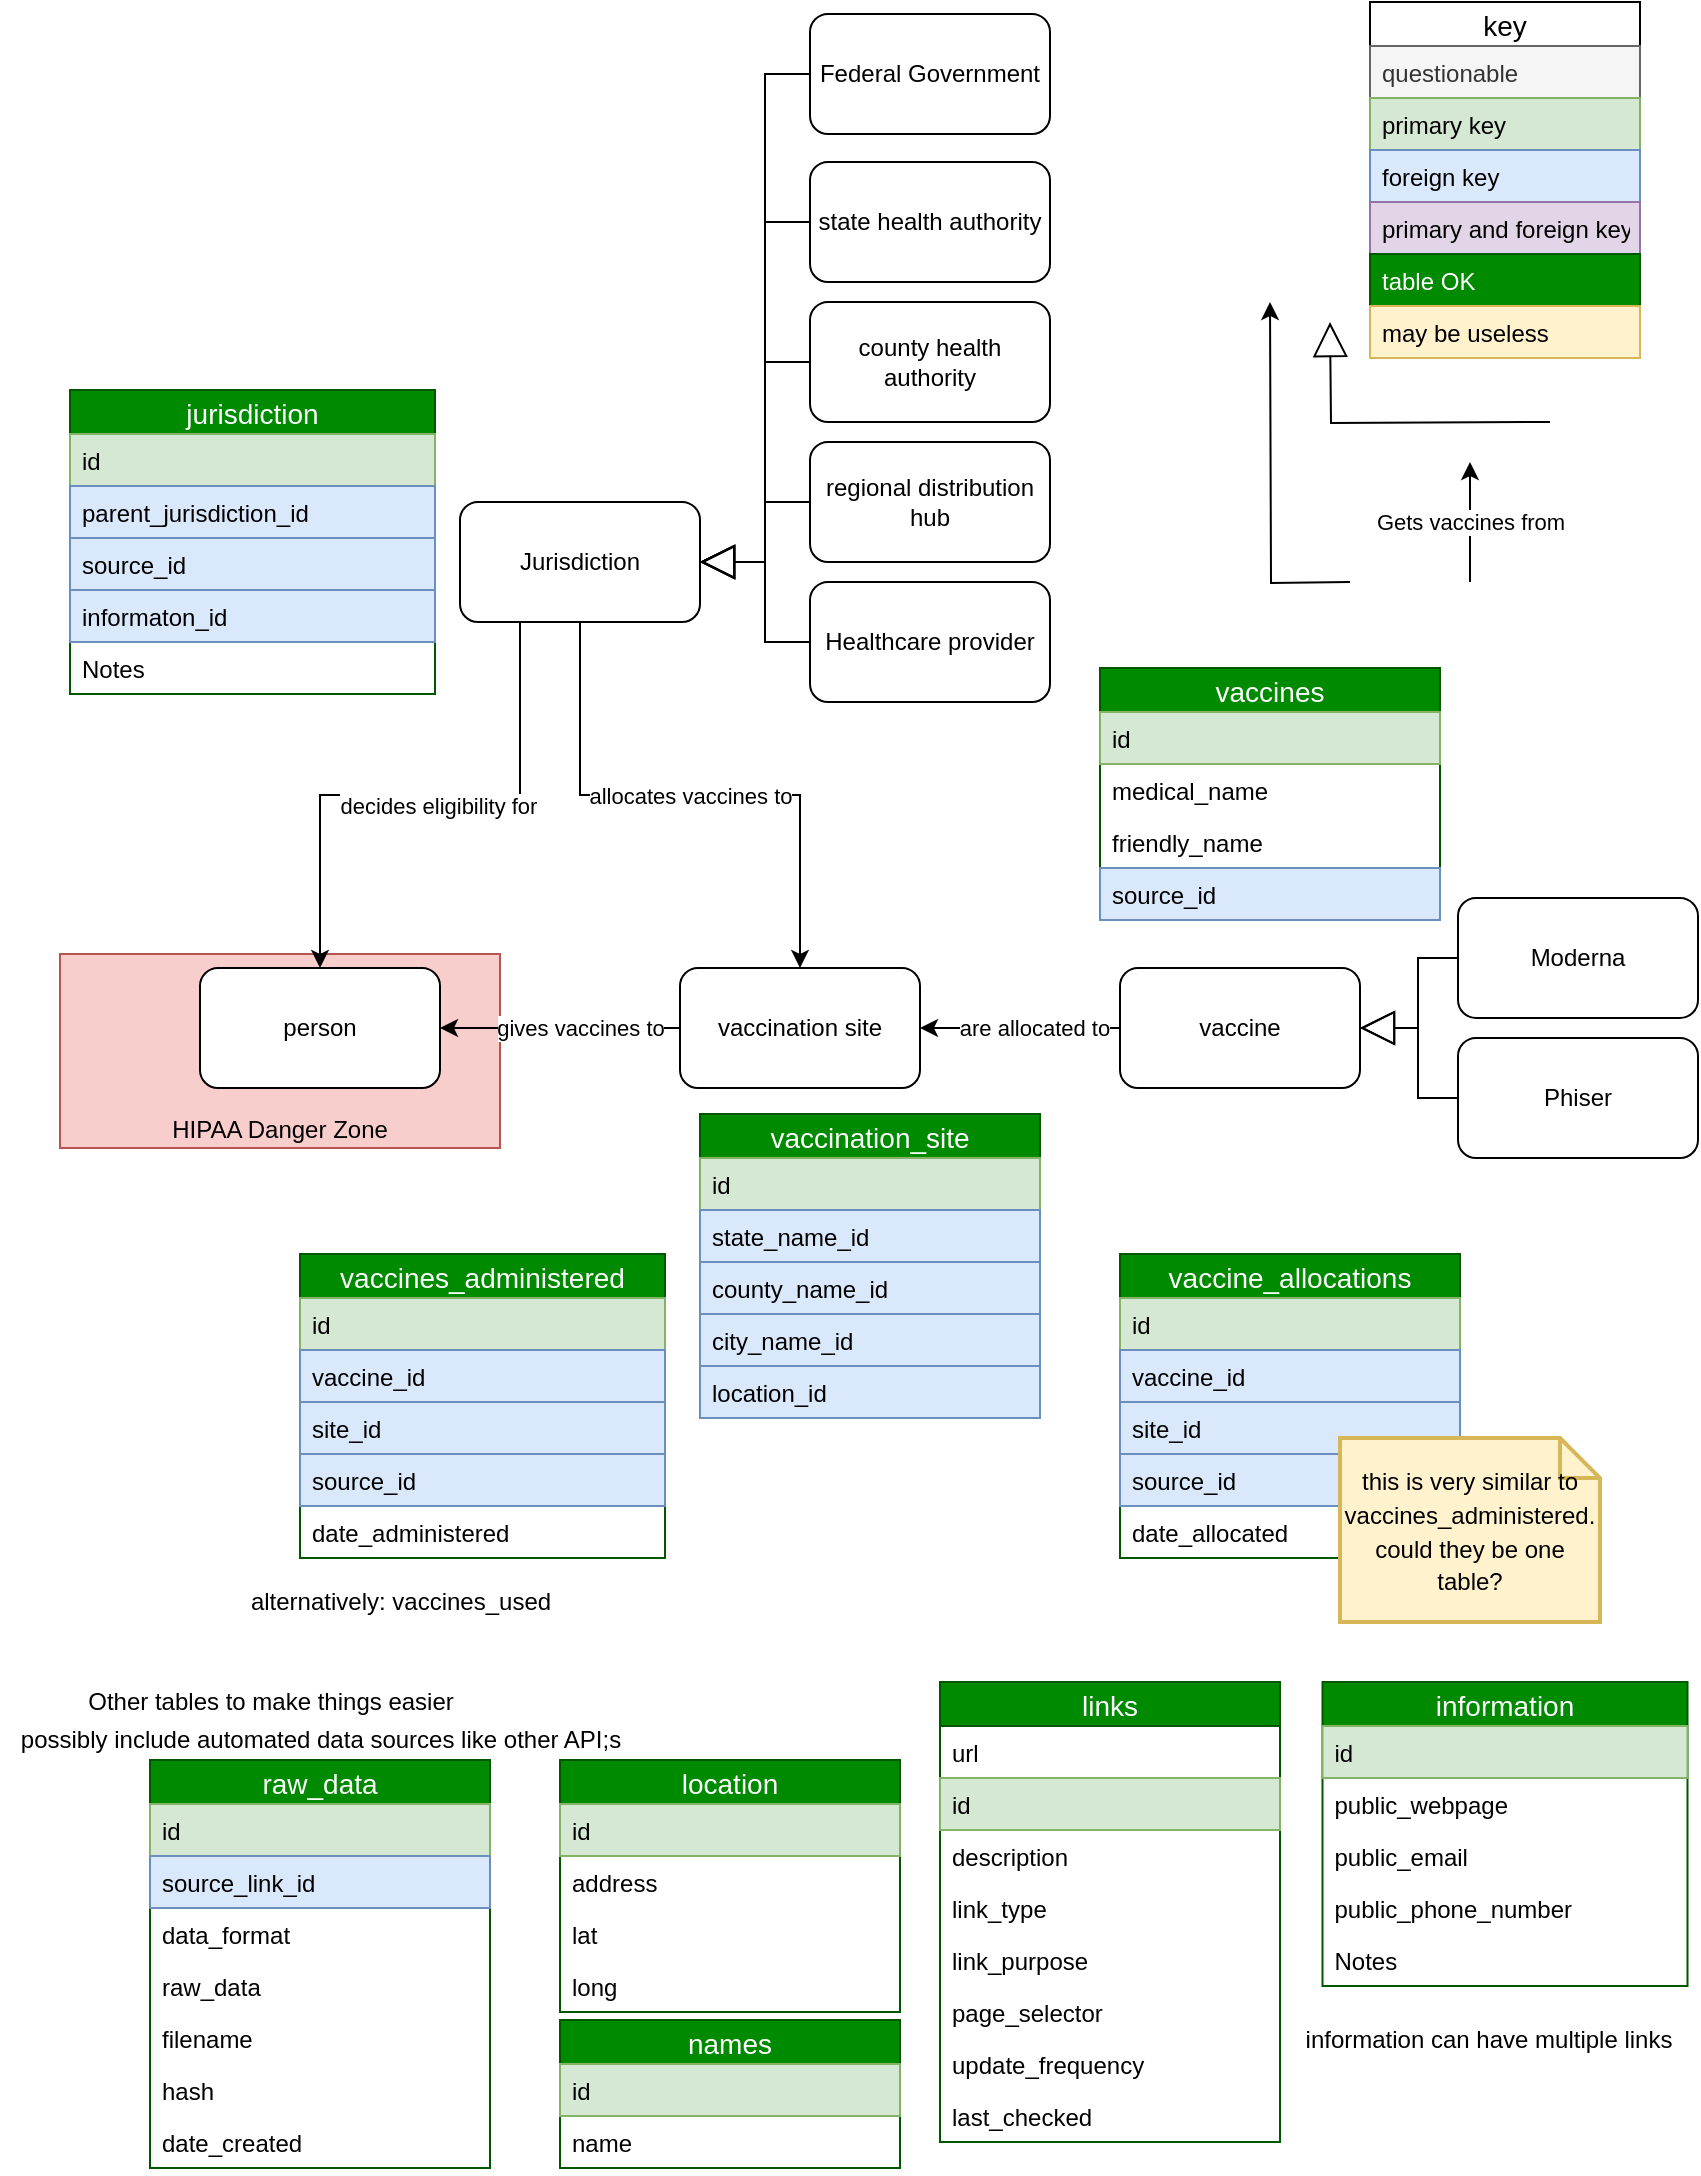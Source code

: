 <mxfile compressed="false" version="13.7.9" type="device">
  <diagram id="gkTDoFV87DzuoV1fEBKY" name="Page-1">
    <mxGraphModel dx="638" dy="561" grid="1" gridSize="10" guides="1" tooltips="1" connect="1" arrows="1" fold="1" page="1" pageScale="1" pageWidth="850" pageHeight="1100" math="0" shadow="0">
      <root>
        <mxCell id="0" />
        <mxCell id="1" parent="0" />
        <mxCell id="8nI3qpwCQh2RL1x1nEvz-51" value="HIPAA Danger Zone" style="rounded=0;whiteSpace=wrap;html=1;fillColor=#f8cecc;strokeColor=#b85450;verticalAlign=bottom;" parent="1" vertex="1">
          <mxGeometry x="30" y="486" width="220" height="97" as="geometry" />
        </mxCell>
        <mxCell id="2SADG2Mm19aQtGV7RvQH-7" style="edgeStyle=orthogonalEdgeStyle;rounded=0;orthogonalLoop=1;jettySize=auto;html=1;endArrow=classic;endFill=1;endSize=6;" parent="1" edge="1">
          <mxGeometry relative="1" as="geometry">
            <mxPoint x="635" y="160" as="targetPoint" />
            <mxPoint x="675" y="300" as="sourcePoint" />
          </mxGeometry>
        </mxCell>
        <mxCell id="2SADG2Mm19aQtGV7RvQH-26" style="edgeStyle=orthogonalEdgeStyle;rounded=0;orthogonalLoop=1;jettySize=auto;html=1;exitX=0;exitY=0.5;exitDx=0;exitDy=0;entryX=1;entryY=0.5;entryDx=0;entryDy=0;endArrow=classic;endFill=1;endSize=6;" parent="1" source="2SADG2Mm19aQtGV7RvQH-1" target="2SADG2Mm19aQtGV7RvQH-17" edge="1">
          <mxGeometry relative="1" as="geometry" />
        </mxCell>
        <mxCell id="2SADG2Mm19aQtGV7RvQH-27" value="gives vaccines to" style="edgeLabel;html=1;align=center;verticalAlign=middle;resizable=0;points=[];" parent="2SADG2Mm19aQtGV7RvQH-26" vertex="1" connectable="0">
          <mxGeometry x="0.208" y="-2" relative="1" as="geometry">
            <mxPoint x="22" y="2" as="offset" />
          </mxGeometry>
        </mxCell>
        <mxCell id="2SADG2Mm19aQtGV7RvQH-1" value="vaccination site" style="rounded=1;whiteSpace=wrap;html=1;" parent="1" vertex="1">
          <mxGeometry x="340" y="493" width="120" height="60" as="geometry" />
        </mxCell>
        <mxCell id="2SADG2Mm19aQtGV7RvQH-33" style="edgeStyle=orthogonalEdgeStyle;rounded=0;orthogonalLoop=1;jettySize=auto;html=1;exitX=0;exitY=0.5;exitDx=0;exitDy=0;entryX=1;entryY=0.5;entryDx=0;entryDy=0;endArrow=classic;endFill=1;endSize=6;" parent="1" source="2SADG2Mm19aQtGV7RvQH-2" target="2SADG2Mm19aQtGV7RvQH-1" edge="1">
          <mxGeometry relative="1" as="geometry" />
        </mxCell>
        <mxCell id="2SADG2Mm19aQtGV7RvQH-34" value="are allocated to" style="edgeLabel;html=1;align=center;verticalAlign=middle;resizable=0;points=[];" parent="2SADG2Mm19aQtGV7RvQH-33" vertex="1" connectable="0">
          <mxGeometry x="0.327" y="2" relative="1" as="geometry">
            <mxPoint x="23.33" y="-2" as="offset" />
          </mxGeometry>
        </mxCell>
        <mxCell id="2SADG2Mm19aQtGV7RvQH-2" value="vaccine" style="rounded=1;whiteSpace=wrap;html=1;" parent="1" vertex="1">
          <mxGeometry x="560" y="493" width="120" height="60" as="geometry" />
        </mxCell>
        <mxCell id="2SADG2Mm19aQtGV7RvQH-5" style="edgeStyle=orthogonalEdgeStyle;rounded=0;orthogonalLoop=1;jettySize=auto;html=1;exitX=0;exitY=0.5;exitDx=0;exitDy=0;entryX=1;entryY=0.5;entryDx=0;entryDy=0;endArrow=block;endFill=0;endSize=15;" parent="1" source="2SADG2Mm19aQtGV7RvQH-3" target="2SADG2Mm19aQtGV7RvQH-2" edge="1">
          <mxGeometry relative="1" as="geometry" />
        </mxCell>
        <mxCell id="2SADG2Mm19aQtGV7RvQH-3" value="Phiser" style="rounded=1;whiteSpace=wrap;html=1;" parent="1" vertex="1">
          <mxGeometry x="729" y="528" width="120" height="60" as="geometry" />
        </mxCell>
        <mxCell id="2SADG2Mm19aQtGV7RvQH-6" style="edgeStyle=orthogonalEdgeStyle;rounded=0;orthogonalLoop=1;jettySize=auto;html=1;exitX=0;exitY=0.5;exitDx=0;exitDy=0;entryX=1;entryY=0.5;entryDx=0;entryDy=0;endArrow=block;endFill=0;endSize=15;" parent="1" source="2SADG2Mm19aQtGV7RvQH-4" target="2SADG2Mm19aQtGV7RvQH-2" edge="1">
          <mxGeometry relative="1" as="geometry" />
        </mxCell>
        <mxCell id="2SADG2Mm19aQtGV7RvQH-4" value="Moderna" style="rounded=1;whiteSpace=wrap;html=1;" parent="1" vertex="1">
          <mxGeometry x="729" y="458" width="120" height="60" as="geometry" />
        </mxCell>
        <mxCell id="2SADG2Mm19aQtGV7RvQH-8" style="edgeStyle=orthogonalEdgeStyle;rounded=0;orthogonalLoop=1;jettySize=auto;html=1;exitX=0.5;exitY=0;exitDx=0;exitDy=0;entryX=0.5;entryY=1;entryDx=0;entryDy=0;endArrow=block;endFill=0;endSize=15;" parent="1" edge="1">
          <mxGeometry relative="1" as="geometry">
            <mxPoint x="775" y="220" as="sourcePoint" />
            <mxPoint x="665" y="170" as="targetPoint" />
          </mxGeometry>
        </mxCell>
        <mxCell id="2SADG2Mm19aQtGV7RvQH-9" value="state health authority" style="rounded=1;whiteSpace=wrap;html=1;" parent="1" vertex="1">
          <mxGeometry x="405" y="90" width="120" height="60" as="geometry" />
        </mxCell>
        <mxCell id="2SADG2Mm19aQtGV7RvQH-10" value="county health authority" style="rounded=1;whiteSpace=wrap;html=1;" parent="1" vertex="1">
          <mxGeometry x="405" y="160" width="120" height="60" as="geometry" />
        </mxCell>
        <mxCell id="2SADG2Mm19aQtGV7RvQH-11" value="Federal Government" style="rounded=1;whiteSpace=wrap;html=1;" parent="1" vertex="1">
          <mxGeometry x="405" y="16" width="120" height="60" as="geometry" />
        </mxCell>
        <mxCell id="2SADG2Mm19aQtGV7RvQH-17" value="person" style="rounded=1;whiteSpace=wrap;html=1;" parent="1" vertex="1">
          <mxGeometry x="100" y="493" width="120" height="60" as="geometry" />
        </mxCell>
        <mxCell id="2SADG2Mm19aQtGV7RvQH-24" style="edgeStyle=orthogonalEdgeStyle;rounded=0;orthogonalLoop=1;jettySize=auto;html=1;entryX=0.5;entryY=0;entryDx=0;entryDy=0;endArrow=classic;endFill=1;endSize=6;exitX=0.25;exitY=1;exitDx=0;exitDy=0;" parent="1" source="8nI3qpwCQh2RL1x1nEvz-28" target="2SADG2Mm19aQtGV7RvQH-17" edge="1">
          <mxGeometry relative="1" as="geometry">
            <mxPoint x="150" y="186" as="sourcePoint" />
          </mxGeometry>
        </mxCell>
        <mxCell id="2SADG2Mm19aQtGV7RvQH-25" value="decides eligibility for" style="edgeLabel;html=1;align=center;verticalAlign=middle;resizable=0;points=[];" parent="2SADG2Mm19aQtGV7RvQH-24" vertex="1" connectable="0">
          <mxGeometry x="-0.167" y="6" relative="1" as="geometry">
            <mxPoint x="-14.17" y="-1" as="offset" />
          </mxGeometry>
        </mxCell>
        <mxCell id="2SADG2Mm19aQtGV7RvQH-21" style="edgeStyle=orthogonalEdgeStyle;rounded=0;orthogonalLoop=1;jettySize=auto;html=1;exitX=0;exitY=0.5;exitDx=0;exitDy=0;entryX=1;entryY=0.5;entryDx=0;entryDy=0;endArrow=block;endFill=0;endSize=15;" parent="1" source="2SADG2Mm19aQtGV7RvQH-11" target="8nI3qpwCQh2RL1x1nEvz-28" edge="1">
          <mxGeometry relative="1" as="geometry">
            <mxPoint x="380" y="246" as="sourcePoint" />
            <mxPoint x="350" y="126" as="targetPoint" />
          </mxGeometry>
        </mxCell>
        <mxCell id="2SADG2Mm19aQtGV7RvQH-22" style="edgeStyle=orthogonalEdgeStyle;rounded=0;orthogonalLoop=1;jettySize=auto;html=1;exitX=0;exitY=0.5;exitDx=0;exitDy=0;entryX=1;entryY=0.5;entryDx=0;entryDy=0;endArrow=block;endFill=0;endSize=15;" parent="1" source="2SADG2Mm19aQtGV7RvQH-9" target="8nI3qpwCQh2RL1x1nEvz-28" edge="1">
          <mxGeometry relative="1" as="geometry">
            <mxPoint x="390" y="256" as="sourcePoint" />
            <mxPoint x="350" y="126" as="targetPoint" />
          </mxGeometry>
        </mxCell>
        <mxCell id="2SADG2Mm19aQtGV7RvQH-23" style="edgeStyle=orthogonalEdgeStyle;rounded=0;orthogonalLoop=1;jettySize=auto;html=1;exitX=0;exitY=0.5;exitDx=0;exitDy=0;entryX=1;entryY=0.5;entryDx=0;entryDy=0;endArrow=block;endFill=0;endSize=15;" parent="1" source="2SADG2Mm19aQtGV7RvQH-10" target="8nI3qpwCQh2RL1x1nEvz-28" edge="1">
          <mxGeometry relative="1" as="geometry">
            <mxPoint x="400" y="266" as="sourcePoint" />
            <mxPoint x="350" y="126" as="targetPoint" />
          </mxGeometry>
        </mxCell>
        <mxCell id="2SADG2Mm19aQtGV7RvQH-31" value="Gets vaccines from" style="edgeStyle=orthogonalEdgeStyle;rounded=0;orthogonalLoop=1;jettySize=auto;html=1;exitX=0.5;exitY=0;exitDx=0;exitDy=0;entryX=0.5;entryY=1;entryDx=0;entryDy=0;endArrow=classic;endFill=1;endSize=6;" parent="1" edge="1">
          <mxGeometry relative="1" as="geometry">
            <mxPoint x="735" y="300" as="sourcePoint" />
            <mxPoint x="735" y="240" as="targetPoint" />
          </mxGeometry>
        </mxCell>
        <mxCell id="2SADG2Mm19aQtGV7RvQH-32" value="allocates vaccines to" style="edgeStyle=orthogonalEdgeStyle;rounded=0;orthogonalLoop=1;jettySize=auto;html=1;entryX=0.5;entryY=0;entryDx=0;entryDy=0;endArrow=classic;endFill=1;endSize=6;exitX=0.5;exitY=1;exitDx=0;exitDy=0;" parent="1" source="8nI3qpwCQh2RL1x1nEvz-28" target="2SADG2Mm19aQtGV7RvQH-1" edge="1">
          <mxGeometry relative="1" as="geometry">
            <mxPoint x="400" y="433" as="sourcePoint" />
            <mxPoint x="409.76" y="503.0" as="targetPoint" />
          </mxGeometry>
        </mxCell>
        <mxCell id="8nI3qpwCQh2RL1x1nEvz-28" value="Jurisdiction" style="rounded=1;whiteSpace=wrap;html=1;" parent="1" vertex="1">
          <mxGeometry x="230" y="260" width="120" height="60" as="geometry" />
        </mxCell>
        <mxCell id="8nI3qpwCQh2RL1x1nEvz-49" value="alternatively: vaccines_used" style="text;html=1;align=center;verticalAlign=middle;resizable=0;points=[];autosize=1;" parent="1" vertex="1">
          <mxGeometry x="120" y="800" width="160" height="20" as="geometry" />
        </mxCell>
        <mxCell id="8nI3qpwCQh2RL1x1nEvz-52" value="Other tables to make things easier" style="text;html=1;align=center;verticalAlign=middle;resizable=0;points=[];autosize=1;" parent="1" vertex="1">
          <mxGeometry x="35" y="850" width="200" height="20" as="geometry" />
        </mxCell>
        <mxCell id="8nI3qpwCQh2RL1x1nEvz-53" value="possibly include automated data sources like other API;s" style="text;html=1;align=center;verticalAlign=middle;resizable=0;points=[];autosize=1;" parent="1" vertex="1">
          <mxGeometry y="869" width="320" height="20" as="geometry" />
        </mxCell>
        <mxCell id="8nI3qpwCQh2RL1x1nEvz-9" value="vaccination_site" style="swimlane;fontStyle=0;childLayout=stackLayout;horizontal=1;startSize=22;fillColor=#008a00;horizontalStack=0;resizeParent=1;resizeParentMax=0;resizeLast=0;collapsible=1;marginBottom=0;swimlaneFillColor=#ffffff;align=center;fontSize=14;strokeColor=#005700;fontColor=#ffffff;" parent="1" vertex="1">
          <mxGeometry x="350" y="566" width="170" height="152" as="geometry" />
        </mxCell>
        <mxCell id="8nI3qpwCQh2RL1x1nEvz-10" value="id" style="text;spacingLeft=4;spacingRight=4;overflow=hidden;rotatable=0;points=[[0,0.5],[1,0.5]];portConstraint=eastwest;fontSize=12;fillColor=#d5e8d4;strokeColor=#82b366;" parent="8nI3qpwCQh2RL1x1nEvz-9" vertex="1">
          <mxGeometry y="22" width="170" height="26" as="geometry" />
        </mxCell>
        <mxCell id="8nI3qpwCQh2RL1x1nEvz-11" value="state_name_id" style="text;strokeColor=#6c8ebf;fillColor=#dae8fc;spacingLeft=4;spacingRight=4;overflow=hidden;rotatable=0;points=[[0,0.5],[1,0.5]];portConstraint=eastwest;fontSize=12;" parent="8nI3qpwCQh2RL1x1nEvz-9" vertex="1">
          <mxGeometry y="48" width="170" height="26" as="geometry" />
        </mxCell>
        <mxCell id="8nI3qpwCQh2RL1x1nEvz-12" value="county_name_id" style="text;strokeColor=#6c8ebf;fillColor=#dae8fc;spacingLeft=4;spacingRight=4;overflow=hidden;rotatable=0;points=[[0,0.5],[1,0.5]];portConstraint=eastwest;fontSize=12;" parent="8nI3qpwCQh2RL1x1nEvz-9" vertex="1">
          <mxGeometry y="74" width="170" height="26" as="geometry" />
        </mxCell>
        <mxCell id="8nI3qpwCQh2RL1x1nEvz-13" value="city_name_id" style="text;strokeColor=#6c8ebf;fillColor=#dae8fc;spacingLeft=4;spacingRight=4;overflow=hidden;rotatable=0;points=[[0,0.5],[1,0.5]];portConstraint=eastwest;fontSize=12;" parent="8nI3qpwCQh2RL1x1nEvz-9" vertex="1">
          <mxGeometry y="100" width="170" height="26" as="geometry" />
        </mxCell>
        <mxCell id="8nI3qpwCQh2RL1x1nEvz-17" value="location_id" style="text;strokeColor=#6c8ebf;fillColor=#dae8fc;spacingLeft=4;spacingRight=4;overflow=hidden;rotatable=0;points=[[0,0.5],[1,0.5]];portConstraint=eastwest;fontSize=12;" parent="8nI3qpwCQh2RL1x1nEvz-9" vertex="1">
          <mxGeometry y="126" width="170" height="26" as="geometry" />
        </mxCell>
        <mxCell id="8nI3qpwCQh2RL1x1nEvz-45" value="vaccines_administered" style="swimlane;fontStyle=0;childLayout=stackLayout;horizontal=1;startSize=22;fillColor=#008a00;horizontalStack=0;resizeParent=1;resizeParentMax=0;resizeLast=0;collapsible=1;marginBottom=0;swimlaneFillColor=#ffffff;align=center;fontSize=14;strokeColor=#005700;fontColor=#ffffff;" parent="1" vertex="1">
          <mxGeometry x="150" y="636" width="182.5" height="152" as="geometry" />
        </mxCell>
        <mxCell id="wKSxOZGTtH2zUBn96tBt-39" value="id" style="text;spacingLeft=4;spacingRight=4;overflow=hidden;rotatable=0;points=[[0,0.5],[1,0.5]];portConstraint=eastwest;fontSize=12;fillColor=#d5e8d4;strokeColor=#82b366;" parent="8nI3qpwCQh2RL1x1nEvz-45" vertex="1">
          <mxGeometry y="22" width="182.5" height="26" as="geometry" />
        </mxCell>
        <mxCell id="8nI3qpwCQh2RL1x1nEvz-46" value="vaccine_id" style="text;spacingLeft=4;spacingRight=4;overflow=hidden;rotatable=0;points=[[0,0.5],[1,0.5]];portConstraint=eastwest;fontSize=12;fillColor=#dae8fc;strokeColor=#6c8ebf;" parent="8nI3qpwCQh2RL1x1nEvz-45" vertex="1">
          <mxGeometry y="48" width="182.5" height="26" as="geometry" />
        </mxCell>
        <mxCell id="8nI3qpwCQh2RL1x1nEvz-47" value="site_id" style="text;spacingLeft=4;spacingRight=4;overflow=hidden;rotatable=0;points=[[0,0.5],[1,0.5]];portConstraint=eastwest;fontSize=12;fillColor=#dae8fc;strokeColor=#6c8ebf;" parent="8nI3qpwCQh2RL1x1nEvz-45" vertex="1">
          <mxGeometry y="74" width="182.5" height="26" as="geometry" />
        </mxCell>
        <mxCell id="8nI3qpwCQh2RL1x1nEvz-48" value="source_id" style="text;strokeColor=#6c8ebf;fillColor=#dae8fc;spacingLeft=4;spacingRight=4;overflow=hidden;rotatable=0;points=[[0,0.5],[1,0.5]];portConstraint=eastwest;fontSize=12;" parent="8nI3qpwCQh2RL1x1nEvz-45" vertex="1">
          <mxGeometry y="100" width="182.5" height="26" as="geometry" />
        </mxCell>
        <mxCell id="wKSxOZGTtH2zUBn96tBt-40" value="date_administered" style="text;strokeColor=none;fillColor=none;spacingLeft=4;spacingRight=4;overflow=hidden;rotatable=0;points=[[0,0.5],[1,0.5]];portConstraint=eastwest;fontSize=12;" parent="8nI3qpwCQh2RL1x1nEvz-45" vertex="1">
          <mxGeometry y="126" width="182.5" height="26" as="geometry" />
        </mxCell>
        <mxCell id="8nI3qpwCQh2RL1x1nEvz-36" value="vaccine_allocations" style="swimlane;fontStyle=0;childLayout=stackLayout;horizontal=1;startSize=22;fillColor=#008a00;horizontalStack=0;resizeParent=1;resizeParentMax=0;resizeLast=0;collapsible=1;marginBottom=0;swimlaneFillColor=#ffffff;align=center;fontSize=14;strokeColor=#005700;fontColor=#ffffff;" parent="1" vertex="1">
          <mxGeometry x="560" y="636" width="170" height="152" as="geometry" />
        </mxCell>
        <mxCell id="wKSxOZGTtH2zUBn96tBt-38" value="id" style="text;spacingLeft=4;spacingRight=4;overflow=hidden;rotatable=0;points=[[0,0.5],[1,0.5]];portConstraint=eastwest;fontSize=12;fillColor=#d5e8d4;strokeColor=#82b366;" parent="8nI3qpwCQh2RL1x1nEvz-36" vertex="1">
          <mxGeometry y="22" width="170" height="26" as="geometry" />
        </mxCell>
        <mxCell id="8nI3qpwCQh2RL1x1nEvz-37" value="vaccine_id" style="text;spacingLeft=4;spacingRight=4;overflow=hidden;rotatable=0;points=[[0,0.5],[1,0.5]];portConstraint=eastwest;fontSize=12;fillColor=#dae8fc;strokeColor=#6c8ebf;" parent="8nI3qpwCQh2RL1x1nEvz-36" vertex="1">
          <mxGeometry y="48" width="170" height="26" as="geometry" />
        </mxCell>
        <mxCell id="8nI3qpwCQh2RL1x1nEvz-38" value="site_id" style="text;spacingLeft=4;spacingRight=4;overflow=hidden;rotatable=0;points=[[0,0.5],[1,0.5]];portConstraint=eastwest;fontSize=12;fillColor=#dae8fc;strokeColor=#6c8ebf;" parent="8nI3qpwCQh2RL1x1nEvz-36" vertex="1">
          <mxGeometry y="74" width="170" height="26" as="geometry" />
        </mxCell>
        <mxCell id="8nI3qpwCQh2RL1x1nEvz-40" value="source_id" style="text;strokeColor=#6c8ebf;fillColor=#dae8fc;spacingLeft=4;spacingRight=4;overflow=hidden;rotatable=0;points=[[0,0.5],[1,0.5]];portConstraint=eastwest;fontSize=12;" parent="8nI3qpwCQh2RL1x1nEvz-36" vertex="1">
          <mxGeometry y="100" width="170" height="26" as="geometry" />
        </mxCell>
        <mxCell id="wKSxOZGTtH2zUBn96tBt-41" value="date_allocated" style="text;strokeColor=none;fillColor=none;spacingLeft=4;spacingRight=4;overflow=hidden;rotatable=0;points=[[0,0.5],[1,0.5]];portConstraint=eastwest;fontSize=12;" parent="8nI3qpwCQh2RL1x1nEvz-36" vertex="1">
          <mxGeometry y="126" width="170" height="26" as="geometry" />
        </mxCell>
        <mxCell id="8nI3qpwCQh2RL1x1nEvz-1" value="vaccines" style="swimlane;fontStyle=0;childLayout=stackLayout;horizontal=1;startSize=22;fillColor=#008a00;horizontalStack=0;resizeParent=1;resizeParentMax=0;resizeLast=0;collapsible=1;marginBottom=0;swimlaneFillColor=#ffffff;align=center;fontSize=14;strokeColor=#005700;fontColor=#ffffff;" parent="1" vertex="1">
          <mxGeometry x="550" y="343" width="170" height="126" as="geometry" />
        </mxCell>
        <mxCell id="8nI3qpwCQh2RL1x1nEvz-2" value="id" style="text;spacingLeft=4;spacingRight=4;overflow=hidden;rotatable=0;points=[[0,0.5],[1,0.5]];portConstraint=eastwest;fontSize=12;fillColor=#d5e8d4;strokeColor=#82b366;" parent="8nI3qpwCQh2RL1x1nEvz-1" vertex="1">
          <mxGeometry y="22" width="170" height="26" as="geometry" />
        </mxCell>
        <mxCell id="8nI3qpwCQh2RL1x1nEvz-3" value="medical_name" style="text;spacingLeft=4;spacingRight=4;overflow=hidden;rotatable=0;points=[[0,0.5],[1,0.5]];portConstraint=eastwest;fontSize=12;" parent="8nI3qpwCQh2RL1x1nEvz-1" vertex="1">
          <mxGeometry y="48" width="170" height="26" as="geometry" />
        </mxCell>
        <mxCell id="8nI3qpwCQh2RL1x1nEvz-4" value="friendly_name" style="text;strokeColor=none;fillColor=none;spacingLeft=4;spacingRight=4;overflow=hidden;rotatable=0;points=[[0,0.5],[1,0.5]];portConstraint=eastwest;fontSize=12;" parent="8nI3qpwCQh2RL1x1nEvz-1" vertex="1">
          <mxGeometry y="74" width="170" height="26" as="geometry" />
        </mxCell>
        <mxCell id="8nI3qpwCQh2RL1x1nEvz-5" value="source_id" style="text;strokeColor=#6c8ebf;fillColor=#dae8fc;spacingLeft=4;spacingRight=4;overflow=hidden;rotatable=0;points=[[0,0.5],[1,0.5]];portConstraint=eastwest;fontSize=12;" parent="8nI3qpwCQh2RL1x1nEvz-1" vertex="1">
          <mxGeometry y="100" width="170" height="26" as="geometry" />
        </mxCell>
        <mxCell id="8nI3qpwCQh2RL1x1nEvz-21" value="key" style="swimlane;fontStyle=0;childLayout=stackLayout;horizontal=1;startSize=22;fillColor=none;horizontalStack=0;resizeParent=1;resizeParentMax=0;resizeLast=0;collapsible=1;marginBottom=0;swimlaneFillColor=#ffffff;align=center;fontSize=14;" parent="1" vertex="1">
          <mxGeometry x="685" y="10" width="135" height="178" as="geometry" />
        </mxCell>
        <mxCell id="8nI3qpwCQh2RL1x1nEvz-22" value="questionable" style="text;strokeColor=#666666;fillColor=#f5f5f5;spacingLeft=4;spacingRight=4;overflow=hidden;rotatable=0;points=[[0,0.5],[1,0.5]];portConstraint=eastwest;fontSize=12;fontColor=#333333;" parent="8nI3qpwCQh2RL1x1nEvz-21" vertex="1">
          <mxGeometry y="22" width="135" height="26" as="geometry" />
        </mxCell>
        <mxCell id="8nI3qpwCQh2RL1x1nEvz-23" value="primary key" style="text;strokeColor=#82b366;fillColor=#d5e8d4;spacingLeft=4;spacingRight=4;overflow=hidden;rotatable=0;points=[[0,0.5],[1,0.5]];portConstraint=eastwest;fontSize=12;" parent="8nI3qpwCQh2RL1x1nEvz-21" vertex="1">
          <mxGeometry y="48" width="135" height="26" as="geometry" />
        </mxCell>
        <mxCell id="8nI3qpwCQh2RL1x1nEvz-24" value="foreign key" style="text;strokeColor=#6c8ebf;fillColor=#dae8fc;spacingLeft=4;spacingRight=4;overflow=hidden;rotatable=0;points=[[0,0.5],[1,0.5]];portConstraint=eastwest;fontSize=12;" parent="8nI3qpwCQh2RL1x1nEvz-21" vertex="1">
          <mxGeometry y="74" width="135" height="26" as="geometry" />
        </mxCell>
        <mxCell id="8nI3qpwCQh2RL1x1nEvz-25" value="primary and foreign key" style="text;strokeColor=#9673a6;fillColor=#e1d5e7;spacingLeft=4;spacingRight=4;overflow=hidden;rotatable=0;points=[[0,0.5],[1,0.5]];portConstraint=eastwest;fontSize=12;" parent="8nI3qpwCQh2RL1x1nEvz-21" vertex="1">
          <mxGeometry y="100" width="135" height="26" as="geometry" />
        </mxCell>
        <mxCell id="8nI3qpwCQh2RL1x1nEvz-26" value="table OK" style="text;strokeColor=#005700;fillColor=#008a00;spacingLeft=4;spacingRight=4;overflow=hidden;rotatable=0;points=[[0,0.5],[1,0.5]];portConstraint=eastwest;fontSize=12;fontColor=#ffffff;" parent="8nI3qpwCQh2RL1x1nEvz-21" vertex="1">
          <mxGeometry y="126" width="135" height="26" as="geometry" />
        </mxCell>
        <mxCell id="8nI3qpwCQh2RL1x1nEvz-27" value="may be useless" style="text;strokeColor=#d6b656;fillColor=#fff2cc;spacingLeft=4;spacingRight=4;overflow=hidden;rotatable=0;points=[[0,0.5],[1,0.5]];portConstraint=eastwest;fontSize=12;" parent="8nI3qpwCQh2RL1x1nEvz-21" vertex="1">
          <mxGeometry y="152" width="135" height="26" as="geometry" />
        </mxCell>
        <mxCell id="wKSxOZGTtH2zUBn96tBt-27" value="regional distribution hub" style="rounded=1;whiteSpace=wrap;html=1;" parent="1" vertex="1">
          <mxGeometry x="405" y="230" width="120" height="60" as="geometry" />
        </mxCell>
        <mxCell id="wKSxOZGTtH2zUBn96tBt-29" style="edgeStyle=orthogonalEdgeStyle;rounded=0;orthogonalLoop=1;jettySize=auto;html=1;exitX=0;exitY=0.5;exitDx=0;exitDy=0;entryX=1;entryY=0.5;entryDx=0;entryDy=0;endArrow=block;endFill=0;endSize=15;" parent="1" source="wKSxOZGTtH2zUBn96tBt-27" target="8nI3qpwCQh2RL1x1nEvz-28" edge="1">
          <mxGeometry relative="1" as="geometry">
            <mxPoint x="415" y="216" as="sourcePoint" />
            <mxPoint x="350" y="140" as="targetPoint" />
          </mxGeometry>
        </mxCell>
        <mxCell id="wKSxOZGTtH2zUBn96tBt-1" value="jurisdiction" style="swimlane;fontStyle=0;childLayout=stackLayout;horizontal=1;startSize=22;fillColor=#008a00;horizontalStack=0;resizeParent=1;resizeParentMax=0;resizeLast=0;collapsible=1;marginBottom=0;swimlaneFillColor=#ffffff;align=center;fontSize=14;strokeColor=#005700;fontColor=#ffffff;" parent="1" vertex="1">
          <mxGeometry x="35" y="204" width="182.5" height="152" as="geometry" />
        </mxCell>
        <mxCell id="wKSxOZGTtH2zUBn96tBt-2" value="id" style="text;spacingLeft=4;spacingRight=4;overflow=hidden;rotatable=0;points=[[0,0.5],[1,0.5]];portConstraint=eastwest;fontSize=12;fillColor=#d5e8d4;strokeColor=#82b366;" parent="wKSxOZGTtH2zUBn96tBt-1" vertex="1">
          <mxGeometry y="22" width="182.5" height="26" as="geometry" />
        </mxCell>
        <mxCell id="wKSxOZGTtH2zUBn96tBt-3" value="parent_jurisdiction_id" style="text;spacingLeft=4;spacingRight=4;overflow=hidden;rotatable=0;points=[[0,0.5],[1,0.5]];portConstraint=eastwest;fontSize=12;fillColor=#dae8fc;strokeColor=#6c8ebf;" parent="wKSxOZGTtH2zUBn96tBt-1" vertex="1">
          <mxGeometry y="48" width="182.5" height="26" as="geometry" />
        </mxCell>
        <mxCell id="wKSxOZGTtH2zUBn96tBt-4" value="source_id" style="text;strokeColor=#6c8ebf;fillColor=#dae8fc;spacingLeft=4;spacingRight=4;overflow=hidden;rotatable=0;points=[[0,0.5],[1,0.5]];portConstraint=eastwest;fontSize=12;" parent="wKSxOZGTtH2zUBn96tBt-1" vertex="1">
          <mxGeometry y="74" width="182.5" height="26" as="geometry" />
        </mxCell>
        <mxCell id="wKSxOZGTtH2zUBn96tBt-6" value="informaton_id" style="text;strokeColor=#6c8ebf;fillColor=#dae8fc;spacingLeft=4;spacingRight=4;overflow=hidden;rotatable=0;points=[[0,0.5],[1,0.5]];portConstraint=eastwest;fontSize=12;" parent="wKSxOZGTtH2zUBn96tBt-1" vertex="1">
          <mxGeometry y="100" width="182.5" height="26" as="geometry" />
        </mxCell>
        <mxCell id="wKSxOZGTtH2zUBn96tBt-7" value="Notes" style="text;strokeColor=none;fillColor=none;spacingLeft=4;spacingRight=4;overflow=hidden;rotatable=0;points=[[0,0.5],[1,0.5]];portConstraint=eastwest;fontSize=12;" parent="wKSxOZGTtH2zUBn96tBt-1" vertex="1">
          <mxGeometry y="126" width="182.5" height="26" as="geometry" />
        </mxCell>
        <mxCell id="wKSxOZGTtH2zUBn96tBt-14" value="information" style="swimlane;fontStyle=0;childLayout=stackLayout;horizontal=1;startSize=22;fillColor=#008a00;horizontalStack=0;resizeParent=1;resizeParentMax=0;resizeLast=0;collapsible=1;marginBottom=0;swimlaneFillColor=#ffffff;align=center;fontSize=14;strokeColor=#005700;fontColor=#ffffff;" parent="1" vertex="1">
          <mxGeometry x="661.25" y="850" width="182.5" height="152" as="geometry" />
        </mxCell>
        <mxCell id="wKSxOZGTtH2zUBn96tBt-15" value="id" style="text;spacingLeft=4;spacingRight=4;overflow=hidden;rotatable=0;points=[[0,0.5],[1,0.5]];portConstraint=eastwest;fontSize=12;fillColor=#d5e8d4;strokeColor=#82b366;" parent="wKSxOZGTtH2zUBn96tBt-14" vertex="1">
          <mxGeometry y="22" width="182.5" height="26" as="geometry" />
        </mxCell>
        <mxCell id="wKSxOZGTtH2zUBn96tBt-11" value="public_webpage" style="text;strokeColor=none;fillColor=none;spacingLeft=4;spacingRight=4;overflow=hidden;rotatable=0;points=[[0,0.5],[1,0.5]];portConstraint=eastwest;fontSize=12;" parent="wKSxOZGTtH2zUBn96tBt-14" vertex="1">
          <mxGeometry y="48" width="182.5" height="26" as="geometry" />
        </mxCell>
        <mxCell id="wKSxOZGTtH2zUBn96tBt-12" value="public_email" style="text;strokeColor=none;fillColor=none;spacingLeft=4;spacingRight=4;overflow=hidden;rotatable=0;points=[[0,0.5],[1,0.5]];portConstraint=eastwest;fontSize=12;" parent="wKSxOZGTtH2zUBn96tBt-14" vertex="1">
          <mxGeometry y="74" width="182.5" height="26" as="geometry" />
        </mxCell>
        <mxCell id="wKSxOZGTtH2zUBn96tBt-13" value="public_phone_number" style="text;strokeColor=none;fillColor=none;spacingLeft=4;spacingRight=4;overflow=hidden;rotatable=0;points=[[0,0.5],[1,0.5]];portConstraint=eastwest;fontSize=12;" parent="wKSxOZGTtH2zUBn96tBt-14" vertex="1">
          <mxGeometry y="100" width="182.5" height="26" as="geometry" />
        </mxCell>
        <mxCell id="wKSxOZGTtH2zUBn96tBt-19" value="Notes" style="text;strokeColor=none;fillColor=none;spacingLeft=4;spacingRight=4;overflow=hidden;rotatable=0;points=[[0,0.5],[1,0.5]];portConstraint=eastwest;fontSize=12;" parent="wKSxOZGTtH2zUBn96tBt-14" vertex="1">
          <mxGeometry y="126" width="182.5" height="26" as="geometry" />
        </mxCell>
        <mxCell id="wKSxOZGTtH2zUBn96tBt-31" value="raw_data" style="swimlane;fontStyle=0;childLayout=stackLayout;horizontal=1;startSize=22;fillColor=#008a00;horizontalStack=0;resizeParent=1;resizeParentMax=0;resizeLast=0;collapsible=1;marginBottom=0;swimlaneFillColor=#ffffff;align=center;fontSize=14;strokeColor=#005700;fontColor=#ffffff;" parent="1" vertex="1">
          <mxGeometry x="75" y="889" width="170" height="204" as="geometry" />
        </mxCell>
        <mxCell id="wKSxOZGTtH2zUBn96tBt-32" value="id" style="text;spacingLeft=4;spacingRight=4;overflow=hidden;rotatable=0;points=[[0,0.5],[1,0.5]];portConstraint=eastwest;fontSize=12;fillColor=#d5e8d4;strokeColor=#82b366;" parent="wKSxOZGTtH2zUBn96tBt-31" vertex="1">
          <mxGeometry y="22" width="170" height="26" as="geometry" />
        </mxCell>
        <mxCell id="wKSxOZGTtH2zUBn96tBt-35" value="source_link_id" style="text;spacingLeft=4;spacingRight=4;overflow=hidden;rotatable=0;points=[[0,0.5],[1,0.5]];portConstraint=eastwest;fontSize=12;fillColor=#dae8fc;strokeColor=#6c8ebf;" parent="wKSxOZGTtH2zUBn96tBt-31" vertex="1">
          <mxGeometry y="48" width="170" height="26" as="geometry" />
        </mxCell>
        <mxCell id="wKSxOZGTtH2zUBn96tBt-34" value="data_format" style="text;strokeColor=none;fillColor=none;spacingLeft=4;spacingRight=4;overflow=hidden;rotatable=0;points=[[0,0.5],[1,0.5]];portConstraint=eastwest;fontSize=12;" parent="wKSxOZGTtH2zUBn96tBt-31" vertex="1">
          <mxGeometry y="74" width="170" height="26" as="geometry" />
        </mxCell>
        <mxCell id="wKSxOZGTtH2zUBn96tBt-37" value="raw_data" style="text;strokeColor=none;fillColor=none;spacingLeft=4;spacingRight=4;overflow=hidden;rotatable=0;points=[[0,0.5],[1,0.5]];portConstraint=eastwest;fontSize=12;" parent="wKSxOZGTtH2zUBn96tBt-31" vertex="1">
          <mxGeometry y="100" width="170" height="26" as="geometry" />
        </mxCell>
        <mxCell id="wKSxOZGTtH2zUBn96tBt-36" value="filename" style="text;strokeColor=none;fillColor=none;spacingLeft=4;spacingRight=4;overflow=hidden;rotatable=0;points=[[0,0.5],[1,0.5]];portConstraint=eastwest;fontSize=12;" parent="wKSxOZGTtH2zUBn96tBt-31" vertex="1">
          <mxGeometry y="126" width="170" height="26" as="geometry" />
        </mxCell>
        <mxCell id="501_pLHFhj0KBv4e8NCO-11" value="hash" style="text;strokeColor=none;fillColor=none;spacingLeft=4;spacingRight=4;overflow=hidden;rotatable=0;points=[[0,0.5],[1,0.5]];portConstraint=eastwest;fontSize=12;" parent="wKSxOZGTtH2zUBn96tBt-31" vertex="1">
          <mxGeometry y="152" width="170" height="26" as="geometry" />
        </mxCell>
        <mxCell id="501_pLHFhj0KBv4e8NCO-12" value="date_created" style="text;strokeColor=none;fillColor=none;spacingLeft=4;spacingRight=4;overflow=hidden;rotatable=0;points=[[0,0.5],[1,0.5]];portConstraint=eastwest;fontSize=12;" parent="wKSxOZGTtH2zUBn96tBt-31" vertex="1">
          <mxGeometry y="178" width="170" height="26" as="geometry" />
        </mxCell>
        <mxCell id="wKSxOZGTtH2zUBn96tBt-43" value="&lt;span style=&quot;color: rgb(0 , 0 , 0) ; font-size: 12px&quot;&gt;this is very similar to vaccines_administered.&lt;br&gt;could they be one table?&lt;/span&gt;" style="shape=note;strokeWidth=2;fontSize=14;size=20;whiteSpace=wrap;html=1;fillColor=#fff2cc;strokeColor=#d6b656;fontColor=#666600;" parent="1" vertex="1">
          <mxGeometry x="670" y="728" width="130" height="92" as="geometry" />
        </mxCell>
        <mxCell id="QpUT9odAJKQ123Ttcs5R-7" value="information can have multiple links" style="text;html=1;align=center;verticalAlign=middle;resizable=0;points=[];autosize=1;" vertex="1" parent="1">
          <mxGeometry x="643.75" y="1019" width="200" height="20" as="geometry" />
        </mxCell>
        <mxCell id="QpUT9odAJKQ123Ttcs5R-1" value="links" style="swimlane;fontStyle=0;childLayout=stackLayout;horizontal=1;startSize=22;fillColor=#008a00;horizontalStack=0;resizeParent=1;resizeParentMax=0;resizeLast=0;collapsible=1;marginBottom=0;swimlaneFillColor=#ffffff;align=center;fontSize=14;strokeColor=#005700;fontColor=#ffffff;" vertex="1" parent="1">
          <mxGeometry x="470" y="850" width="170" height="230" as="geometry" />
        </mxCell>
        <mxCell id="QpUT9odAJKQ123Ttcs5R-3" value="url" style="text;spacingLeft=4;spacingRight=4;overflow=hidden;rotatable=0;points=[[0,0.5],[1,0.5]];portConstraint=eastwest;fontSize=12;" vertex="1" parent="QpUT9odAJKQ123Ttcs5R-1">
          <mxGeometry y="22" width="170" height="26" as="geometry" />
        </mxCell>
        <mxCell id="QpUT9odAJKQ123Ttcs5R-6" value="id" style="text;spacingLeft=4;spacingRight=4;overflow=hidden;rotatable=0;points=[[0,0.5],[1,0.5]];portConstraint=eastwest;fontSize=12;fillColor=#d5e8d4;strokeColor=#82b366;" vertex="1" parent="QpUT9odAJKQ123Ttcs5R-1">
          <mxGeometry y="48" width="170" height="26" as="geometry" />
        </mxCell>
        <mxCell id="QpUT9odAJKQ123Ttcs5R-5" value="description" style="text;strokeColor=none;fillColor=none;spacingLeft=4;spacingRight=4;overflow=hidden;rotatable=0;points=[[0,0.5],[1,0.5]];portConstraint=eastwest;fontSize=12;" vertex="1" parent="QpUT9odAJKQ123Ttcs5R-1">
          <mxGeometry y="74" width="170" height="26" as="geometry" />
        </mxCell>
        <mxCell id="QpUT9odAJKQ123Ttcs5R-8" value="link_type" style="text;strokeColor=none;fillColor=none;spacingLeft=4;spacingRight=4;overflow=hidden;rotatable=0;points=[[0,0.5],[1,0.5]];portConstraint=eastwest;fontSize=12;" vertex="1" parent="QpUT9odAJKQ123Ttcs5R-1">
          <mxGeometry y="100" width="170" height="26" as="geometry" />
        </mxCell>
        <mxCell id="QpUT9odAJKQ123Ttcs5R-9" value="link_purpose" style="text;strokeColor=none;fillColor=none;spacingLeft=4;spacingRight=4;overflow=hidden;rotatable=0;points=[[0,0.5],[1,0.5]];portConstraint=eastwest;fontSize=12;" vertex="1" parent="QpUT9odAJKQ123Ttcs5R-1">
          <mxGeometry y="126" width="170" height="26" as="geometry" />
        </mxCell>
        <mxCell id="501_pLHFhj0KBv4e8NCO-1" value="page_selector" style="text;strokeColor=none;fillColor=none;spacingLeft=4;spacingRight=4;overflow=hidden;rotatable=0;points=[[0,0.5],[1,0.5]];portConstraint=eastwest;fontSize=12;" parent="QpUT9odAJKQ123Ttcs5R-1" vertex="1">
          <mxGeometry y="152" width="170" height="26" as="geometry" />
        </mxCell>
        <mxCell id="501_pLHFhj0KBv4e8NCO-2" value="update_frequency" style="text;strokeColor=none;fillColor=none;spacingLeft=4;spacingRight=4;overflow=hidden;rotatable=0;points=[[0,0.5],[1,0.5]];portConstraint=eastwest;fontSize=12;" parent="QpUT9odAJKQ123Ttcs5R-1" vertex="1">
          <mxGeometry y="178" width="170" height="26" as="geometry" />
        </mxCell>
        <mxCell id="9_owsRE5D8cU1gkjbzl0-1" value="last_checked" style="text;strokeColor=none;fillColor=none;spacingLeft=4;spacingRight=4;overflow=hidden;rotatable=0;points=[[0,0.5],[1,0.5]];portConstraint=eastwest;fontSize=12;" parent="QpUT9odAJKQ123Ttcs5R-1" vertex="1">
          <mxGeometry y="204" width="170" height="26" as="geometry" />
        </mxCell>
        <mxCell id="8nI3qpwCQh2RL1x1nEvz-6" value="names" style="swimlane;fontStyle=0;childLayout=stackLayout;horizontal=1;startSize=22;fillColor=#008a00;horizontalStack=0;resizeParent=1;resizeParentMax=0;resizeLast=0;collapsible=1;marginBottom=0;swimlaneFillColor=#ffffff;align=center;fontSize=14;strokeColor=#005700;fontColor=#ffffff;" parent="1" vertex="1">
          <mxGeometry x="280" y="1019" width="170" height="74" as="geometry" />
        </mxCell>
        <mxCell id="8nI3qpwCQh2RL1x1nEvz-7" value="id" style="text;spacingLeft=4;spacingRight=4;overflow=hidden;rotatable=0;points=[[0,0.5],[1,0.5]];portConstraint=eastwest;fontSize=12;fillColor=#d5e8d4;strokeColor=#82b366;" parent="8nI3qpwCQh2RL1x1nEvz-6" vertex="1">
          <mxGeometry y="22" width="170" height="26" as="geometry" />
        </mxCell>
        <mxCell id="8nI3qpwCQh2RL1x1nEvz-8" value="name" style="text;strokeColor=none;fillColor=none;spacingLeft=4;spacingRight=4;overflow=hidden;rotatable=0;points=[[0,0.5],[1,0.5]];portConstraint=eastwest;fontSize=12;" parent="8nI3qpwCQh2RL1x1nEvz-6" vertex="1">
          <mxGeometry y="48" width="170" height="26" as="geometry" />
        </mxCell>
        <mxCell id="8nI3qpwCQh2RL1x1nEvz-31" value="location" style="swimlane;fontStyle=0;childLayout=stackLayout;horizontal=1;startSize=22;fillColor=#008a00;horizontalStack=0;resizeParent=1;resizeParentMax=0;resizeLast=0;collapsible=1;marginBottom=0;swimlaneFillColor=#ffffff;align=center;fontSize=14;strokeColor=#005700;fontColor=#ffffff;" parent="1" vertex="1">
          <mxGeometry x="280" y="889" width="170" height="126" as="geometry" />
        </mxCell>
        <mxCell id="8nI3qpwCQh2RL1x1nEvz-32" value="id" style="text;spacingLeft=4;spacingRight=4;overflow=hidden;rotatable=0;points=[[0,0.5],[1,0.5]];portConstraint=eastwest;fontSize=12;fillColor=#d5e8d4;strokeColor=#82b366;" parent="8nI3qpwCQh2RL1x1nEvz-31" vertex="1">
          <mxGeometry y="22" width="170" height="26" as="geometry" />
        </mxCell>
        <mxCell id="8nI3qpwCQh2RL1x1nEvz-33" value="address" style="text;strokeColor=none;fillColor=none;spacingLeft=4;spacingRight=4;overflow=hidden;rotatable=0;points=[[0,0.5],[1,0.5]];portConstraint=eastwest;fontSize=12;" parent="8nI3qpwCQh2RL1x1nEvz-31" vertex="1">
          <mxGeometry y="48" width="170" height="26" as="geometry" />
        </mxCell>
        <mxCell id="8nI3qpwCQh2RL1x1nEvz-34" value="lat" style="text;strokeColor=none;fillColor=none;spacingLeft=4;spacingRight=4;overflow=hidden;rotatable=0;points=[[0,0.5],[1,0.5]];portConstraint=eastwest;fontSize=12;" parent="8nI3qpwCQh2RL1x1nEvz-31" vertex="1">
          <mxGeometry y="74" width="170" height="26" as="geometry" />
        </mxCell>
        <mxCell id="8nI3qpwCQh2RL1x1nEvz-35" value="long" style="text;strokeColor=none;fillColor=none;spacingLeft=4;spacingRight=4;overflow=hidden;rotatable=0;points=[[0,0.5],[1,0.5]];portConstraint=eastwest;fontSize=12;" parent="8nI3qpwCQh2RL1x1nEvz-31" vertex="1">
          <mxGeometry y="100" width="170" height="26" as="geometry" />
        </mxCell>
        <mxCell id="QpUT9odAJKQ123Ttcs5R-11" value="Healthcare provider" style="rounded=1;whiteSpace=wrap;html=1;" vertex="1" parent="1">
          <mxGeometry x="405" y="300" width="120" height="60" as="geometry" />
        </mxCell>
        <mxCell id="QpUT9odAJKQ123Ttcs5R-13" style="edgeStyle=orthogonalEdgeStyle;rounded=0;orthogonalLoop=1;jettySize=auto;html=1;exitX=0;exitY=0.5;exitDx=0;exitDy=0;endArrow=block;endFill=0;endSize=15;entryX=1;entryY=0.5;entryDx=0;entryDy=0;" edge="1" parent="1" source="QpUT9odAJKQ123Ttcs5R-11" target="8nI3qpwCQh2RL1x1nEvz-28">
          <mxGeometry relative="1" as="geometry">
            <mxPoint x="415" y="270.0" as="sourcePoint" />
            <mxPoint x="350" y="320" as="targetPoint" />
          </mxGeometry>
        </mxCell>
      </root>
    </mxGraphModel>
  </diagram>
</mxfile>
